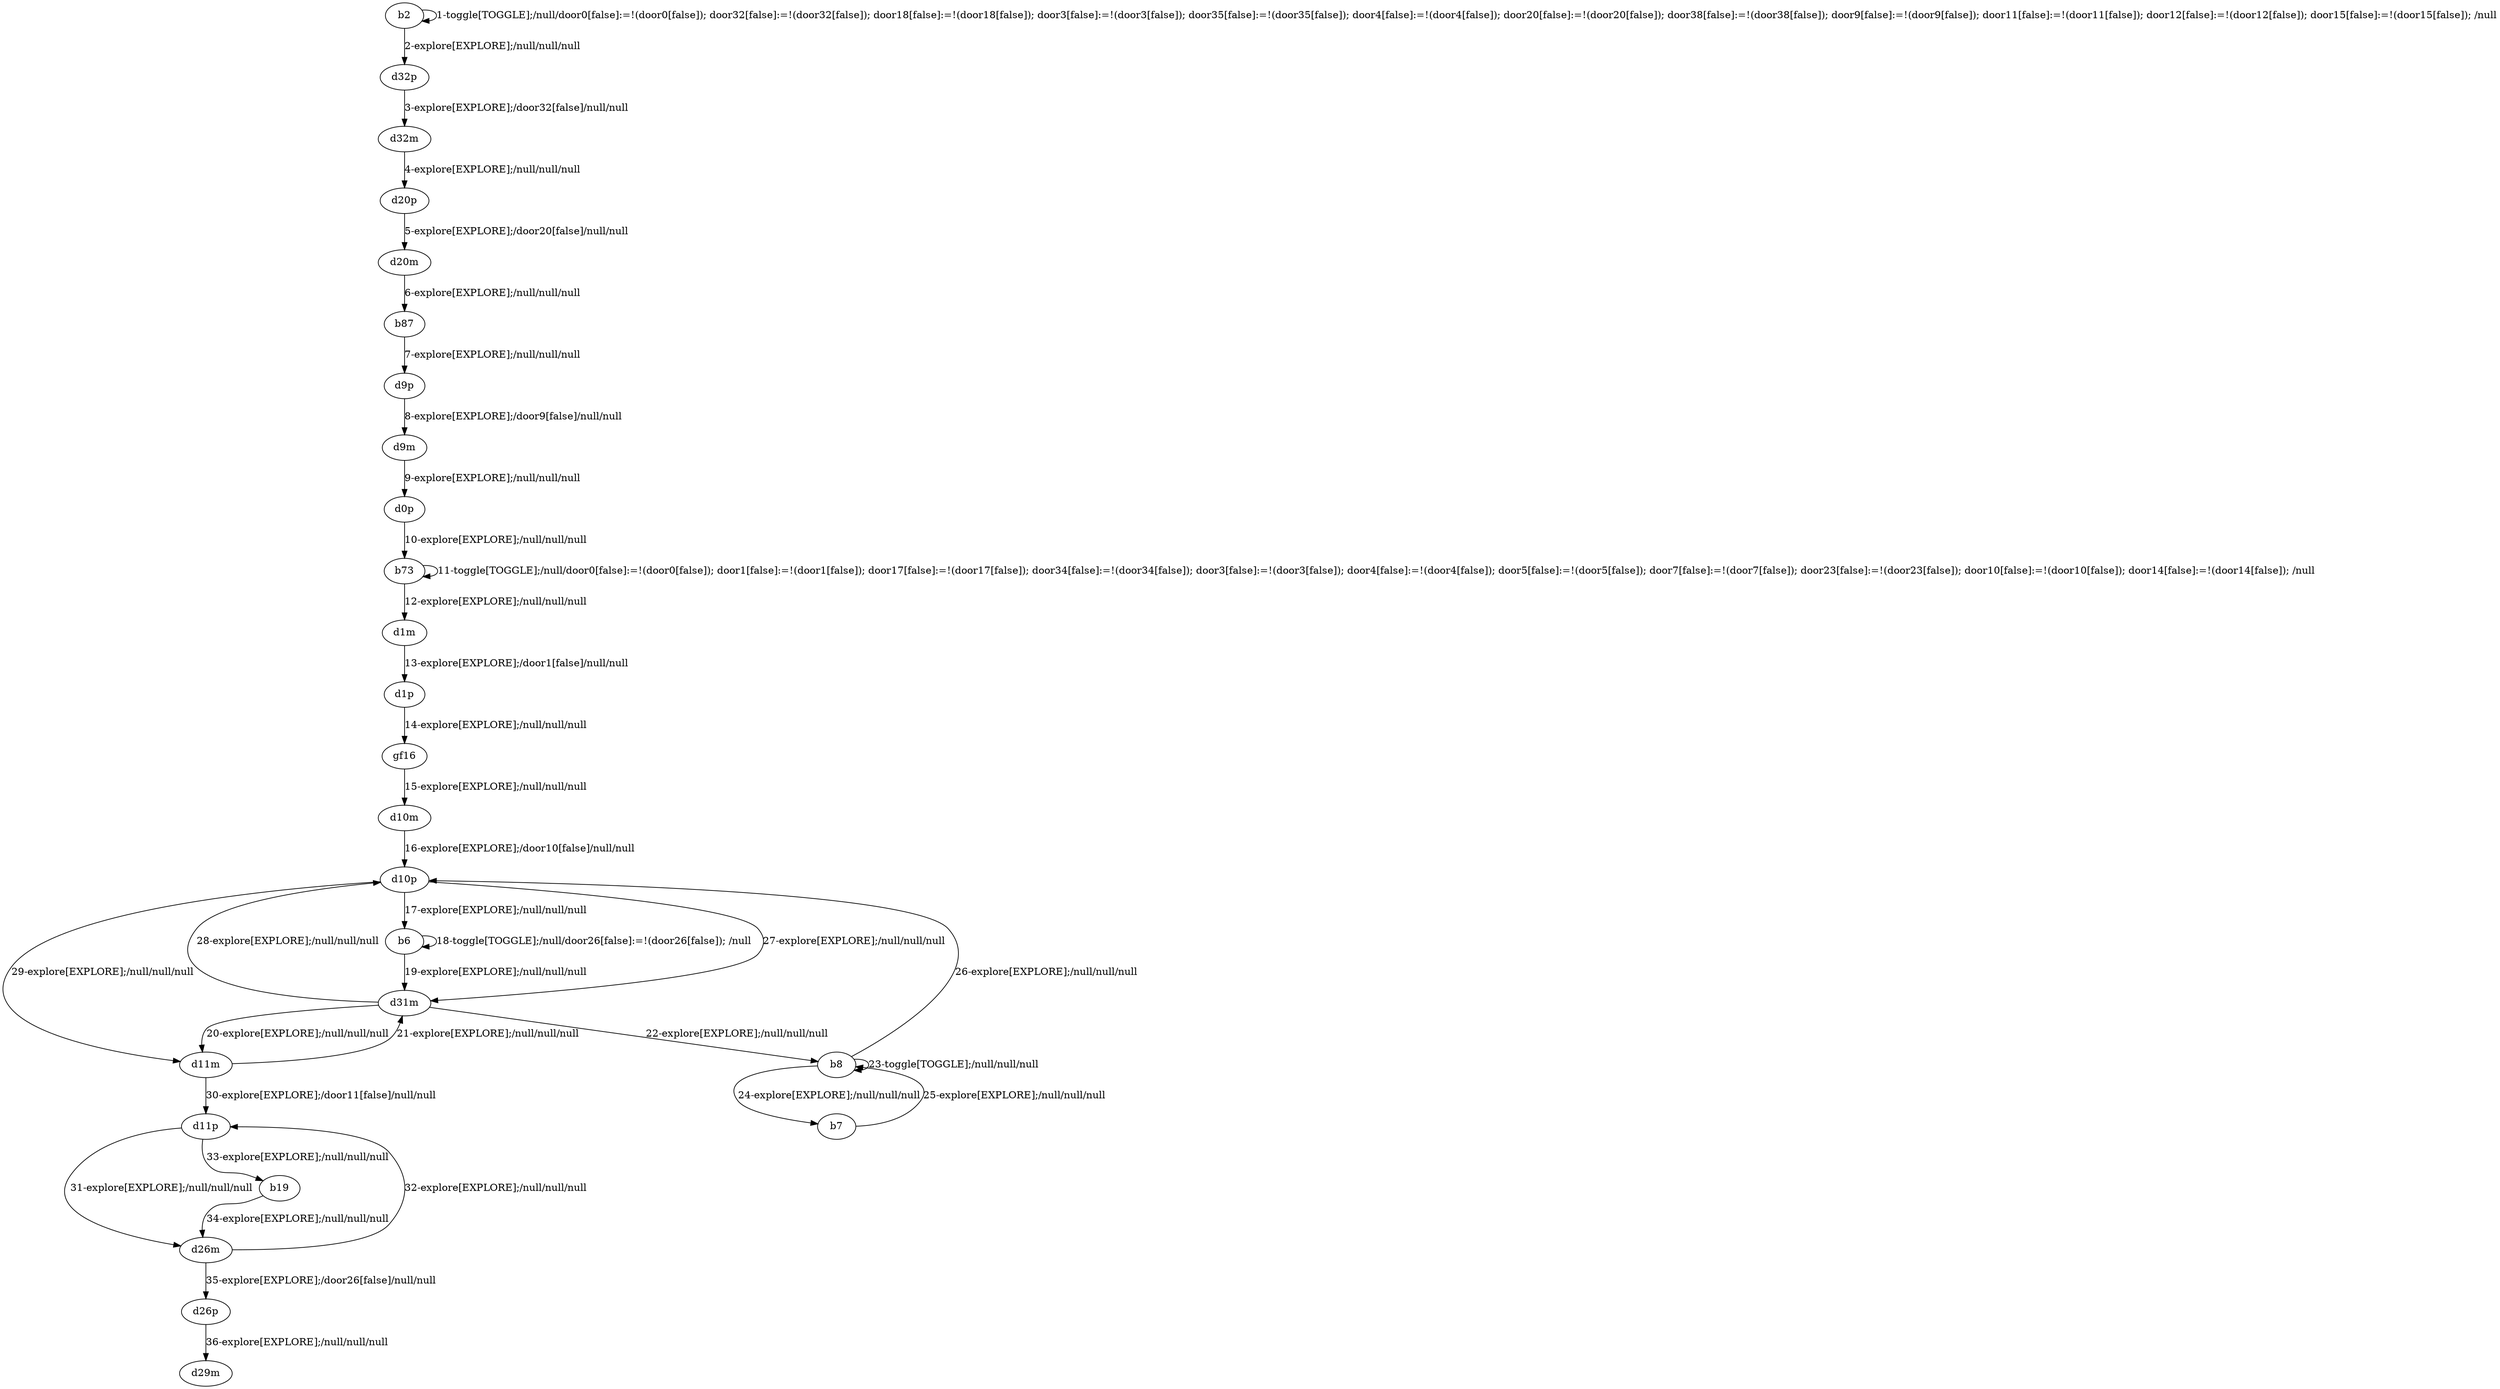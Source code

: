 # Total number of goals covered by this test: 2
# b8 --> b7
# d31m --> d11m

digraph g {
"b2" -> "b2" [label = "1-toggle[TOGGLE];/null/door0[false]:=!(door0[false]); door32[false]:=!(door32[false]); door18[false]:=!(door18[false]); door3[false]:=!(door3[false]); door35[false]:=!(door35[false]); door4[false]:=!(door4[false]); door20[false]:=!(door20[false]); door38[false]:=!(door38[false]); door9[false]:=!(door9[false]); door11[false]:=!(door11[false]); door12[false]:=!(door12[false]); door15[false]:=!(door15[false]); /null"];
"b2" -> "d32p" [label = "2-explore[EXPLORE];/null/null/null"];
"d32p" -> "d32m" [label = "3-explore[EXPLORE];/door32[false]/null/null"];
"d32m" -> "d20p" [label = "4-explore[EXPLORE];/null/null/null"];
"d20p" -> "d20m" [label = "5-explore[EXPLORE];/door20[false]/null/null"];
"d20m" -> "b87" [label = "6-explore[EXPLORE];/null/null/null"];
"b87" -> "d9p" [label = "7-explore[EXPLORE];/null/null/null"];
"d9p" -> "d9m" [label = "8-explore[EXPLORE];/door9[false]/null/null"];
"d9m" -> "d0p" [label = "9-explore[EXPLORE];/null/null/null"];
"d0p" -> "b73" [label = "10-explore[EXPLORE];/null/null/null"];
"b73" -> "b73" [label = "11-toggle[TOGGLE];/null/door0[false]:=!(door0[false]); door1[false]:=!(door1[false]); door17[false]:=!(door17[false]); door34[false]:=!(door34[false]); door3[false]:=!(door3[false]); door4[false]:=!(door4[false]); door5[false]:=!(door5[false]); door7[false]:=!(door7[false]); door23[false]:=!(door23[false]); door10[false]:=!(door10[false]); door14[false]:=!(door14[false]); /null"];
"b73" -> "d1m" [label = "12-explore[EXPLORE];/null/null/null"];
"d1m" -> "d1p" [label = "13-explore[EXPLORE];/door1[false]/null/null"];
"d1p" -> "gf16" [label = "14-explore[EXPLORE];/null/null/null"];
"gf16" -> "d10m" [label = "15-explore[EXPLORE];/null/null/null"];
"d10m" -> "d10p" [label = "16-explore[EXPLORE];/door10[false]/null/null"];
"d10p" -> "b6" [label = "17-explore[EXPLORE];/null/null/null"];
"b6" -> "b6" [label = "18-toggle[TOGGLE];/null/door26[false]:=!(door26[false]); /null"];
"b6" -> "d31m" [label = "19-explore[EXPLORE];/null/null/null"];
"d31m" -> "d11m" [label = "20-explore[EXPLORE];/null/null/null"];
"d11m" -> "d31m" [label = "21-explore[EXPLORE];/null/null/null"];
"d31m" -> "b8" [label = "22-explore[EXPLORE];/null/null/null"];
"b8" -> "b8" [label = "23-toggle[TOGGLE];/null/null/null"];
"b8" -> "b7" [label = "24-explore[EXPLORE];/null/null/null"];
"b7" -> "b8" [label = "25-explore[EXPLORE];/null/null/null"];
"b8" -> "d10p" [label = "26-explore[EXPLORE];/null/null/null"];
"d10p" -> "d31m" [label = "27-explore[EXPLORE];/null/null/null"];
"d31m" -> "d10p" [label = "28-explore[EXPLORE];/null/null/null"];
"d10p" -> "d11m" [label = "29-explore[EXPLORE];/null/null/null"];
"d11m" -> "d11p" [label = "30-explore[EXPLORE];/door11[false]/null/null"];
"d11p" -> "d26m" [label = "31-explore[EXPLORE];/null/null/null"];
"d26m" -> "d11p" [label = "32-explore[EXPLORE];/null/null/null"];
"d11p" -> "b19" [label = "33-explore[EXPLORE];/null/null/null"];
"b19" -> "d26m" [label = "34-explore[EXPLORE];/null/null/null"];
"d26m" -> "d26p" [label = "35-explore[EXPLORE];/door26[false]/null/null"];
"d26p" -> "d29m" [label = "36-explore[EXPLORE];/null/null/null"];
}